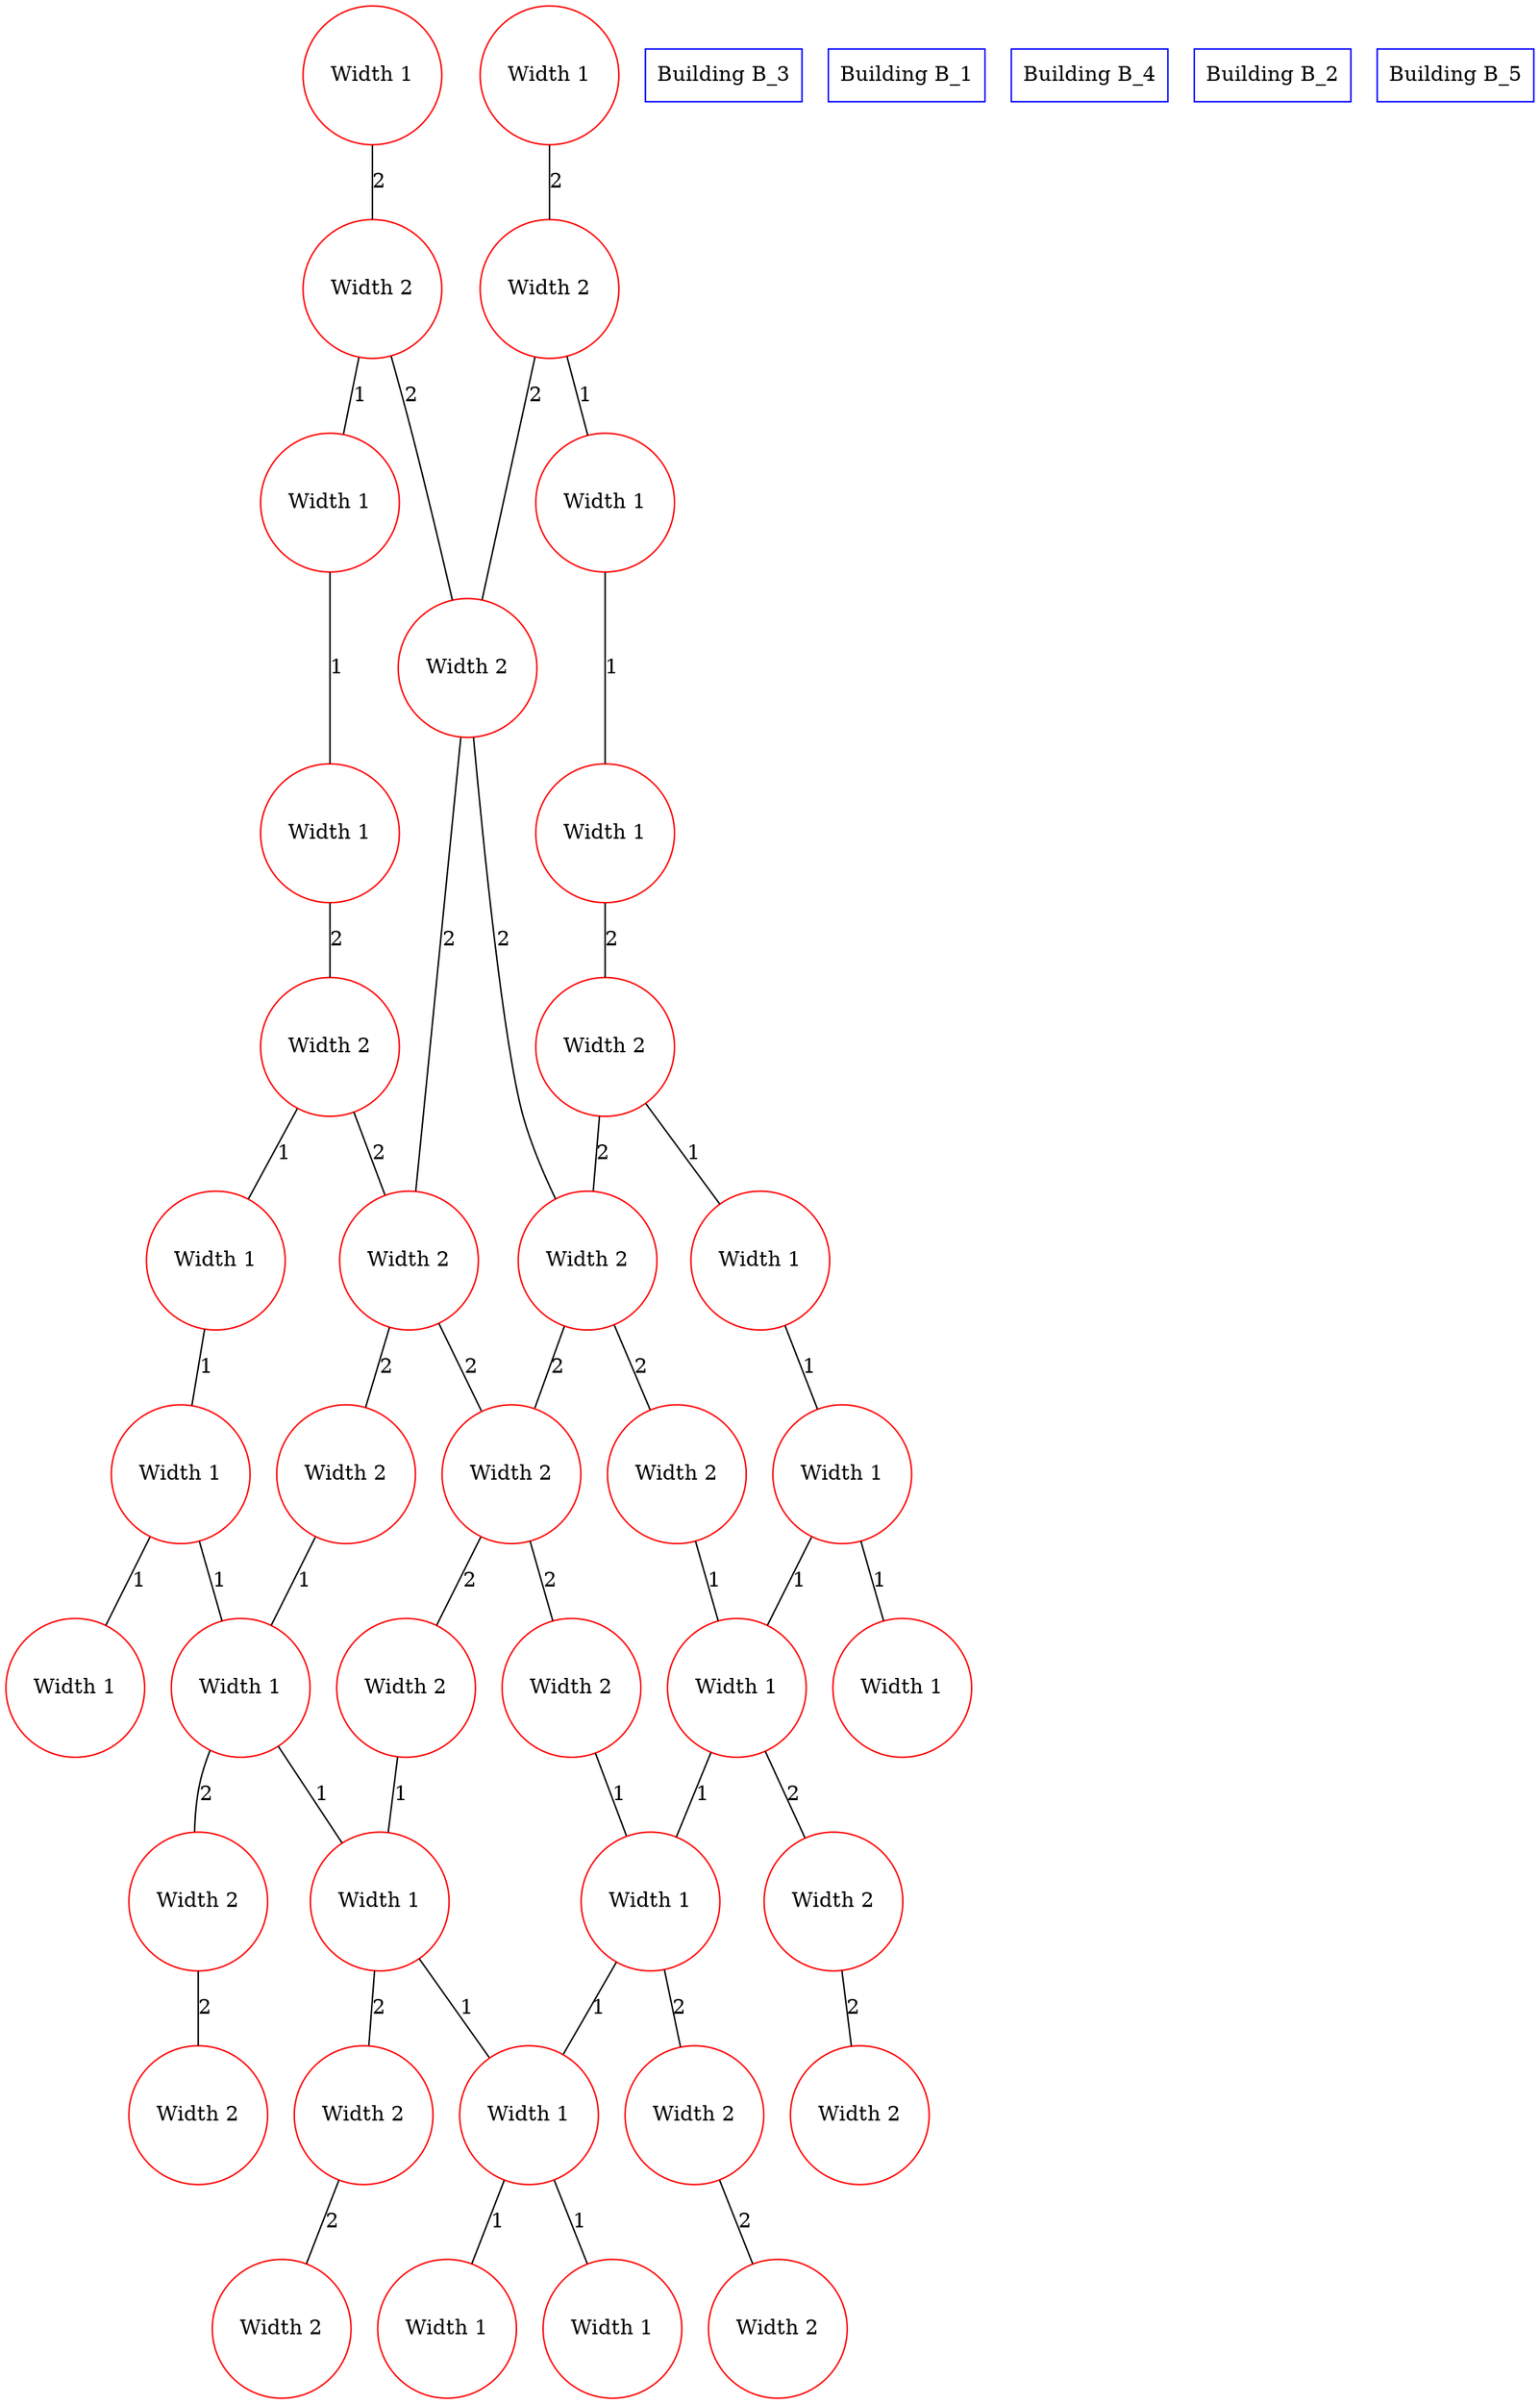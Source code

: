 graph G {
  "R_0_4" -- "R_0_5" [label="2"];
  "R_0_5" -- "R_5_5" [label="2"];
  "R_0_5" -- "R_0_6" [label="1"];
  "R_0_6" -- "R_0_9" [label="1"];
  "R_0_9" -- "R_0_10" [label="2"];
  "R_0_10" -- "R_5_10" [label="2"];
  "R_0_10" -- "R_0_11" [label="1"];
  "R_0_11" -- "R_0_15" [label="1"];
  "R_0_15" -- "R_5_15" [label="1"];
  "R_0_15" -- "R_0_19" [label="1"];
  "R_4_0" -- "R_5_0" [label="2"];
  "R_5_0" -- "R_6_0" [label="1"];
  "R_5_0" -- "R_5_5" [label="2"];
  "R_5_5" -- "R_10_5" [label="2"];
  "R_5_5" -- "R_5_10" [label="2"];
  "R_5_10" -- "R_10_10" [label="2"];
  "R_5_10" -- "R_5_14" [label="2"];
  "R_5_14" -- "R_5_15" [label="1"];
  "R_5_15" -- "R_10_15" [label="1"];
  "R_5_15" -- "R_5_16" [label="2"];
  "R_5_16" -- "R_5_19" [label="2"];
  "R_6_0" -- "R_9_0" [label="1"];
  "R_9_0" -- "R_10_0" [label="2"];
  "R_10_0" -- "R_11_0" [label="1"];
  "R_10_0" -- "R_10_5" [label="2"];
  "R_10_5" -- "R_14_5" [label="2"];
  "R_10_5" -- "R_10_10" [label="2"];
  "R_10_10" -- "R_14_10" [label="2"];
  "R_10_10" -- "R_10_14" [label="2"];
  "R_10_14" -- "R_10_15" [label="1"];
  "R_10_15" -- "R_15_15" [label="1"];
  "R_10_15" -- "R_10_16" [label="2"];
  "R_10_16" -- "R_10_19" [label="2"];
  "R_11_0" -- "R_15_0" [label="1"];
  "R_14_5" -- "R_15_5" [label="1"];
  "R_14_10" -- "R_15_10" [label="1"];
  "R_15_0" -- "R_19_0" [label="1"];
  "R_15_0" -- "R_15_5" [label="1"];
  "R_15_5" -- "R_16_5" [label="2"];
  "R_15_5" -- "R_15_10" [label="1"];
  "R_15_10" -- "R_16_10" [label="2"];
  "R_15_10" -- "R_15_15" [label="1"];
  "R_15_15" -- "R_19_15" [label="1"];
  "R_15_15" -- "R_15_19" [label="1"];
  "R_16_5" -- "R_19_5" [label="2"];
  "R_16_10" -- "R_19_10" [label="2"];
  "R_0_4" [shape=circle, color=red, label="Width 1"];
  "R_0_5" [shape=circle, color=red, label="Width 2"];
  "R_0_6" [shape=circle, color=red, label="Width 1"];
  "R_0_9" [shape=circle, color=red, label="Width 1"];
  "R_0_10" [shape=circle, color=red, label="Width 2"];
  "R_0_11" [shape=circle, color=red, label="Width 1"];
  "R_0_15" [shape=circle, color=red, label="Width 1"];
  "R_0_19" [shape=circle, color=red, label="Width 1"];
  "B_3" [shape=box, color=blue, label="Building B_3"];
  "B_1" [shape=box, color=blue, label="Building B_1"];
  "R_4_0" [shape=circle, color=red, label="Width 1"];
  "R_5_0" [shape=circle, color=red, label="Width 2"];
  "R_5_5" [shape=circle, color=red, label="Width 2"];
  "R_5_10" [shape=circle, color=red, label="Width 2"];
  "R_5_14" [shape=circle, color=red, label="Width 2"];
  "R_5_15" [shape=circle, color=red, label="Width 1"];
  "R_5_16" [shape=circle, color=red, label="Width 2"];
  "R_5_19" [shape=circle, color=red, label="Width 2"];
  "R_6_0" [shape=circle, color=red, label="Width 1"];
  "B_4" [shape=box, color=blue, label="Building B_4"];
  "B_2" [shape=box, color=blue, label="Building B_2"];
  "R_9_0" [shape=circle, color=red, label="Width 1"];
  "R_10_0" [shape=circle, color=red, label="Width 2"];
  "R_10_5" [shape=circle, color=red, label="Width 2"];
  "R_10_10" [shape=circle, color=red, label="Width 2"];
  "R_10_14" [shape=circle, color=red, label="Width 2"];
  "R_10_15" [shape=circle, color=red, label="Width 1"];
  "R_10_16" [shape=circle, color=red, label="Width 2"];
  "R_10_19" [shape=circle, color=red, label="Width 2"];
  "R_11_0" [shape=circle, color=red, label="Width 1"];
  "B_5" [shape=box, color=blue, label="Building B_5"];
  "R_14_5" [shape=circle, color=red, label="Width 2"];
  "R_14_10" [shape=circle, color=red, label="Width 2"];
  "R_15_0" [shape=circle, color=red, label="Width 1"];
  "R_15_5" [shape=circle, color=red, label="Width 1"];
  "R_15_10" [shape=circle, color=red, label="Width 1"];
  "R_15_15" [shape=circle, color=red, label="Width 1"];
  "R_15_19" [shape=circle, color=red, label="Width 1"];
  "R_16_5" [shape=circle, color=red, label="Width 2"];
  "R_16_10" [shape=circle, color=red, label="Width 2"];
  "R_19_0" [shape=circle, color=red, label="Width 1"];
  "R_19_5" [shape=circle, color=red, label="Width 2"];
  "R_19_10" [shape=circle, color=red, label="Width 2"];
  "R_19_15" [shape=circle, color=red, label="Width 1"];
}
